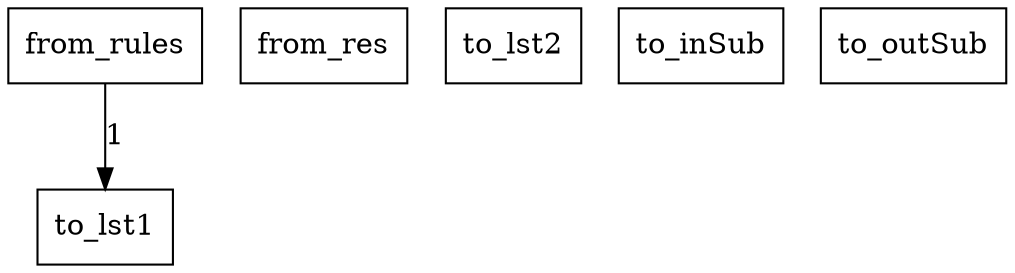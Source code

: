 digraph {
    graph [rankdir=TB
          ,bgcolor=transparent];
    node [shape=box
         ,fillcolor=white
         ,style=filled];
    0 [label=<from_rules>];
    1 [label=<from_res>];
    2 [label=<to_lst1>];
    3 [label=<to_lst2>];
    4 [label=<to_inSub>];
    5 [label=<to_outSub>];
    0 -> 2 [label=1];
}